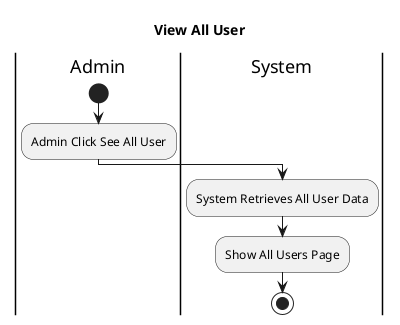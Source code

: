 @startuml
title View All User
|Admin|
start 
    :Admin Click See All User;

|System|
    :System Retrieves All User Data;
    :Show All Users Page;
    stop
@enduml